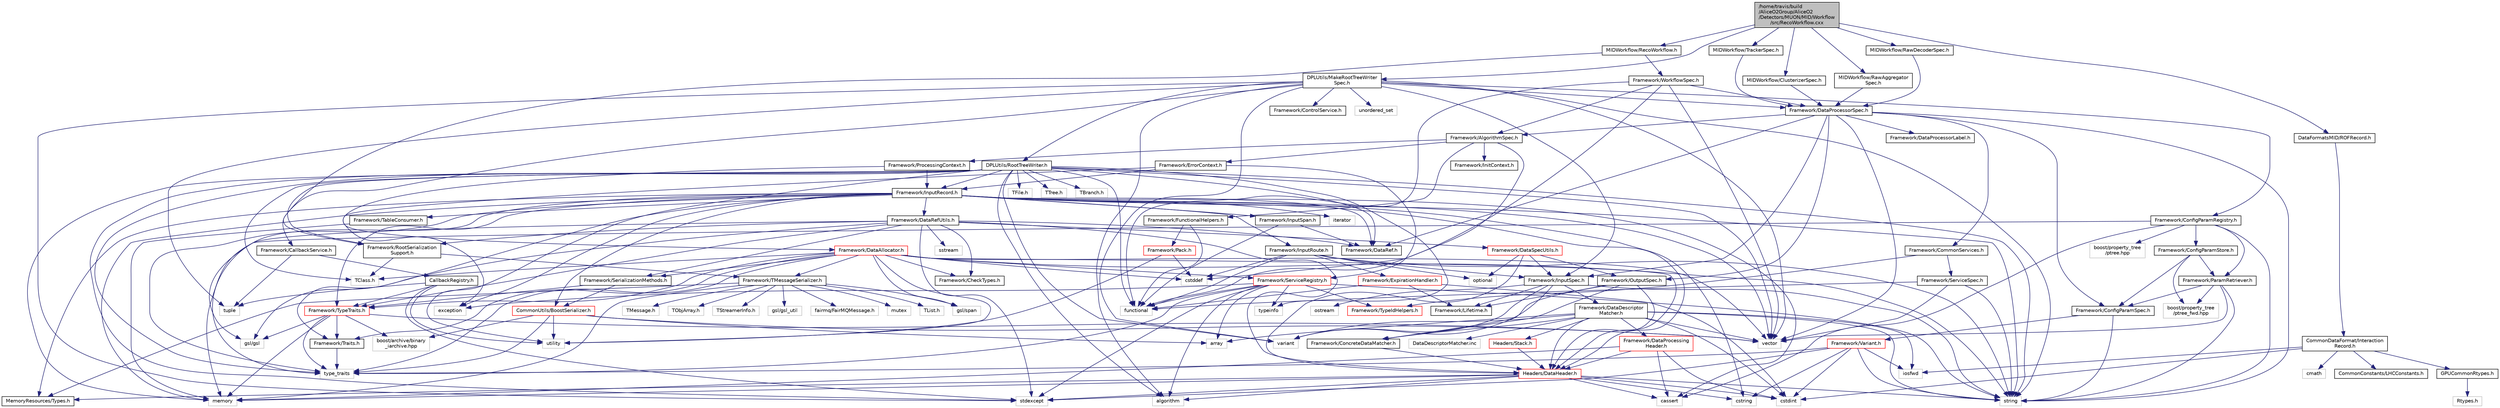 digraph "/home/travis/build/AliceO2Group/AliceO2/Detectors/MUON/MID/Workflow/src/RecoWorkflow.cxx"
{
 // INTERACTIVE_SVG=YES
  bgcolor="transparent";
  edge [fontname="Helvetica",fontsize="10",labelfontname="Helvetica",labelfontsize="10"];
  node [fontname="Helvetica",fontsize="10",shape=record];
  Node0 [label="/home/travis/build\l/AliceO2Group/AliceO2\l/Detectors/MUON/MID/Workflow\l/src/RecoWorkflow.cxx",height=0.2,width=0.4,color="black", fillcolor="grey75", style="filled", fontcolor="black"];
  Node0 -> Node1 [color="midnightblue",fontsize="10",style="solid",fontname="Helvetica"];
  Node1 [label="MIDWorkflow/RecoWorkflow.h",height=0.2,width=0.4,color="black",URL="$d3/d47/MUON_2MID_2Workflow_2include_2MIDWorkflow_2RecoWorkflow_8h.html",tooltip="Definition of the reconstruction workflow for MID. "];
  Node1 -> Node2 [color="midnightblue",fontsize="10",style="solid",fontname="Helvetica"];
  Node2 [label="Framework/RootSerialization\lSupport.h",height=0.2,width=0.4,color="black",URL="$db/dff/RootSerializationSupport_8h.html"];
  Node2 -> Node3 [color="midnightblue",fontsize="10",style="solid",fontname="Helvetica"];
  Node3 [label="Framework/TMessageSerializer.h",height=0.2,width=0.4,color="black",URL="$d8/d3c/TMessageSerializer_8h.html"];
  Node3 -> Node4 [color="midnightblue",fontsize="10",style="solid",fontname="Helvetica"];
  Node4 [label="fairmq/FairMQMessage.h",height=0.2,width=0.4,color="grey75"];
  Node3 -> Node5 [color="midnightblue",fontsize="10",style="solid",fontname="Helvetica"];
  Node5 [label="TList.h",height=0.2,width=0.4,color="grey75"];
  Node3 -> Node6 [color="midnightblue",fontsize="10",style="solid",fontname="Helvetica"];
  Node6 [label="TMessage.h",height=0.2,width=0.4,color="grey75"];
  Node3 -> Node7 [color="midnightblue",fontsize="10",style="solid",fontname="Helvetica"];
  Node7 [label="TObjArray.h",height=0.2,width=0.4,color="grey75"];
  Node3 -> Node8 [color="midnightblue",fontsize="10",style="solid",fontname="Helvetica"];
  Node8 [label="TStreamerInfo.h",height=0.2,width=0.4,color="grey75"];
  Node3 -> Node9 [color="midnightblue",fontsize="10",style="solid",fontname="Helvetica"];
  Node9 [label="gsl/gsl_util",height=0.2,width=0.4,color="grey75"];
  Node3 -> Node10 [color="midnightblue",fontsize="10",style="solid",fontname="Helvetica"];
  Node10 [label="gsl/span",height=0.2,width=0.4,color="grey75"];
  Node3 -> Node11 [color="midnightblue",fontsize="10",style="solid",fontname="Helvetica"];
  Node11 [label="memory",height=0.2,width=0.4,color="grey75"];
  Node3 -> Node12 [color="midnightblue",fontsize="10",style="solid",fontname="Helvetica"];
  Node12 [label="mutex",height=0.2,width=0.4,color="grey75"];
  Node3 -> Node13 [color="midnightblue",fontsize="10",style="solid",fontname="Helvetica"];
  Node13 [label="MemoryResources/Types.h",height=0.2,width=0.4,color="black",URL="$d7/df8/Types_8h.html"];
  Node2 -> Node14 [color="midnightblue",fontsize="10",style="solid",fontname="Helvetica"];
  Node14 [label="TClass.h",height=0.2,width=0.4,color="grey75"];
  Node1 -> Node15 [color="midnightblue",fontsize="10",style="solid",fontname="Helvetica"];
  Node15 [label="Framework/WorkflowSpec.h",height=0.2,width=0.4,color="black",URL="$df/da1/WorkflowSpec_8h.html"];
  Node15 -> Node16 [color="midnightblue",fontsize="10",style="solid",fontname="Helvetica"];
  Node16 [label="Framework/DataProcessorSpec.h",height=0.2,width=0.4,color="black",URL="$d0/df4/DataProcessorSpec_8h.html"];
  Node16 -> Node17 [color="midnightblue",fontsize="10",style="solid",fontname="Helvetica"];
  Node17 [label="Framework/AlgorithmSpec.h",height=0.2,width=0.4,color="black",URL="$d0/d14/AlgorithmSpec_8h.html"];
  Node17 -> Node18 [color="midnightblue",fontsize="10",style="solid",fontname="Helvetica"];
  Node18 [label="Framework/ProcessingContext.h",height=0.2,width=0.4,color="black",URL="$de/d6a/ProcessingContext_8h.html"];
  Node18 -> Node19 [color="midnightblue",fontsize="10",style="solid",fontname="Helvetica"];
  Node19 [label="Framework/InputRecord.h",height=0.2,width=0.4,color="black",URL="$d6/d5c/InputRecord_8h.html"];
  Node19 -> Node20 [color="midnightblue",fontsize="10",style="solid",fontname="Helvetica"];
  Node20 [label="Framework/DataRef.h",height=0.2,width=0.4,color="black",URL="$d5/dfb/DataRef_8h.html"];
  Node19 -> Node21 [color="midnightblue",fontsize="10",style="solid",fontname="Helvetica"];
  Node21 [label="Framework/DataRefUtils.h",height=0.2,width=0.4,color="black",URL="$d5/db8/DataRefUtils_8h.html"];
  Node21 -> Node20 [color="midnightblue",fontsize="10",style="solid",fontname="Helvetica"];
  Node21 -> Node2 [color="midnightblue",fontsize="10",style="solid",fontname="Helvetica"];
  Node21 -> Node22 [color="midnightblue",fontsize="10",style="solid",fontname="Helvetica"];
  Node22 [label="Framework/SerializationMethods.h",height=0.2,width=0.4,color="black",URL="$d1/d53/SerializationMethods_8h.html",tooltip="Type wrappers for enfording a specific serialization method. "];
  Node22 -> Node23 [color="midnightblue",fontsize="10",style="solid",fontname="Helvetica"];
  Node23 [label="Framework/TypeTraits.h",height=0.2,width=0.4,color="red",URL="$d0/d95/TypeTraits_8h.html"];
  Node23 -> Node24 [color="midnightblue",fontsize="10",style="solid",fontname="Helvetica"];
  Node24 [label="type_traits",height=0.2,width=0.4,color="grey75"];
  Node23 -> Node25 [color="midnightblue",fontsize="10",style="solid",fontname="Helvetica"];
  Node25 [label="vector",height=0.2,width=0.4,color="grey75"];
  Node23 -> Node11 [color="midnightblue",fontsize="10",style="solid",fontname="Helvetica"];
  Node23 -> Node26 [color="midnightblue",fontsize="10",style="solid",fontname="Helvetica"];
  Node26 [label="Framework/Traits.h",height=0.2,width=0.4,color="black",URL="$db/d31/Traits_8h.html"];
  Node26 -> Node24 [color="midnightblue",fontsize="10",style="solid",fontname="Helvetica"];
  Node23 -> Node27 [color="midnightblue",fontsize="10",style="solid",fontname="Helvetica"];
  Node27 [label="boost/archive/binary\l_iarchive.hpp",height=0.2,width=0.4,color="grey75"];
  Node23 -> Node29 [color="midnightblue",fontsize="10",style="solid",fontname="Helvetica"];
  Node29 [label="gsl/gsl",height=0.2,width=0.4,color="grey75"];
  Node22 -> Node30 [color="midnightblue",fontsize="10",style="solid",fontname="Helvetica"];
  Node30 [label="CommonUtils/BoostSerializer.h",height=0.2,width=0.4,color="red",URL="$d7/d91/BoostSerializer_8h.html",tooltip="Templatised boost serializer/deserializer for containers and base types. "];
  Node30 -> Node31 [color="midnightblue",fontsize="10",style="solid",fontname="Helvetica"];
  Node31 [label="utility",height=0.2,width=0.4,color="grey75"];
  Node30 -> Node24 [color="midnightblue",fontsize="10",style="solid",fontname="Helvetica"];
  Node30 -> Node32 [color="midnightblue",fontsize="10",style="solid",fontname="Helvetica"];
  Node32 [label="array",height=0.2,width=0.4,color="grey75"];
  Node30 -> Node25 [color="midnightblue",fontsize="10",style="solid",fontname="Helvetica"];
  Node30 -> Node27 [color="midnightblue",fontsize="10",style="solid",fontname="Helvetica"];
  Node21 -> Node44 [color="midnightblue",fontsize="10",style="solid",fontname="Helvetica"];
  Node44 [label="Framework/DataSpecUtils.h",height=0.2,width=0.4,color="red",URL="$d6/d68/DataSpecUtils_8h.html"];
  Node44 -> Node45 [color="midnightblue",fontsize="10",style="solid",fontname="Helvetica"];
  Node45 [label="Framework/OutputSpec.h",height=0.2,width=0.4,color="black",URL="$db/d2d/OutputSpec_8h.html"];
  Node45 -> Node46 [color="midnightblue",fontsize="10",style="solid",fontname="Helvetica"];
  Node46 [label="Headers/DataHeader.h",height=0.2,width=0.4,color="red",URL="$dc/dcd/DataHeader_8h.html"];
  Node46 -> Node47 [color="midnightblue",fontsize="10",style="solid",fontname="Helvetica"];
  Node47 [label="cstdint",height=0.2,width=0.4,color="grey75"];
  Node46 -> Node11 [color="midnightblue",fontsize="10",style="solid",fontname="Helvetica"];
  Node46 -> Node48 [color="midnightblue",fontsize="10",style="solid",fontname="Helvetica"];
  Node48 [label="cassert",height=0.2,width=0.4,color="grey75"];
  Node46 -> Node49 [color="midnightblue",fontsize="10",style="solid",fontname="Helvetica"];
  Node49 [label="cstring",height=0.2,width=0.4,color="grey75"];
  Node46 -> Node50 [color="midnightblue",fontsize="10",style="solid",fontname="Helvetica"];
  Node50 [label="algorithm",height=0.2,width=0.4,color="grey75"];
  Node46 -> Node51 [color="midnightblue",fontsize="10",style="solid",fontname="Helvetica"];
  Node51 [label="stdexcept",height=0.2,width=0.4,color="grey75"];
  Node46 -> Node52 [color="midnightblue",fontsize="10",style="solid",fontname="Helvetica"];
  Node52 [label="string",height=0.2,width=0.4,color="grey75"];
  Node46 -> Node13 [color="midnightblue",fontsize="10",style="solid",fontname="Helvetica"];
  Node45 -> Node55 [color="midnightblue",fontsize="10",style="solid",fontname="Helvetica"];
  Node55 [label="Framework/Lifetime.h",height=0.2,width=0.4,color="black",URL="$dc/dca/Lifetime_8h.html"];
  Node45 -> Node56 [color="midnightblue",fontsize="10",style="solid",fontname="Helvetica"];
  Node56 [label="Framework/ConcreteDataMatcher.h",height=0.2,width=0.4,color="black",URL="$d0/d1b/ConcreteDataMatcher_8h.html"];
  Node56 -> Node46 [color="midnightblue",fontsize="10",style="solid",fontname="Helvetica"];
  Node45 -> Node57 [color="midnightblue",fontsize="10",style="solid",fontname="Helvetica"];
  Node57 [label="variant",height=0.2,width=0.4,color="grey75"];
  Node44 -> Node58 [color="midnightblue",fontsize="10",style="solid",fontname="Helvetica"];
  Node58 [label="Framework/InputSpec.h",height=0.2,width=0.4,color="black",URL="$d5/d3f/InputSpec_8h.html"];
  Node58 -> Node55 [color="midnightblue",fontsize="10",style="solid",fontname="Helvetica"];
  Node58 -> Node56 [color="midnightblue",fontsize="10",style="solid",fontname="Helvetica"];
  Node58 -> Node59 [color="midnightblue",fontsize="10",style="solid",fontname="Helvetica"];
  Node59 [label="Framework/DataDescriptor\lMatcher.h",height=0.2,width=0.4,color="black",URL="$d3/da3/DataDescriptorMatcher_8h.html"];
  Node59 -> Node56 [color="midnightblue",fontsize="10",style="solid",fontname="Helvetica"];
  Node59 -> Node60 [color="midnightblue",fontsize="10",style="solid",fontname="Helvetica"];
  Node60 [label="Framework/DataProcessing\lHeader.h",height=0.2,width=0.4,color="red",URL="$d6/dc9/DataProcessingHeader_8h.html"];
  Node60 -> Node46 [color="midnightblue",fontsize="10",style="solid",fontname="Helvetica"];
  Node60 -> Node47 [color="midnightblue",fontsize="10",style="solid",fontname="Helvetica"];
  Node60 -> Node11 [color="midnightblue",fontsize="10",style="solid",fontname="Helvetica"];
  Node60 -> Node48 [color="midnightblue",fontsize="10",style="solid",fontname="Helvetica"];
  Node59 -> Node46 [color="midnightblue",fontsize="10",style="solid",fontname="Helvetica"];
  Node59 -> Node63 [color="midnightblue",fontsize="10",style="solid",fontname="Helvetica"];
  Node63 [label="Headers/Stack.h",height=0.2,width=0.4,color="red",URL="$d4/d00/Headers_2include_2Headers_2Stack_8h.html"];
  Node63 -> Node46 [color="midnightblue",fontsize="10",style="solid",fontname="Helvetica"];
  Node59 -> Node32 [color="midnightblue",fontsize="10",style="solid",fontname="Helvetica"];
  Node59 -> Node47 [color="midnightblue",fontsize="10",style="solid",fontname="Helvetica"];
  Node59 -> Node74 [color="midnightblue",fontsize="10",style="solid",fontname="Helvetica"];
  Node74 [label="iosfwd",height=0.2,width=0.4,color="grey75"];
  Node59 -> Node52 [color="midnightblue",fontsize="10",style="solid",fontname="Helvetica"];
  Node59 -> Node57 [color="midnightblue",fontsize="10",style="solid",fontname="Helvetica"];
  Node59 -> Node25 [color="midnightblue",fontsize="10",style="solid",fontname="Helvetica"];
  Node59 -> Node75 [color="midnightblue",fontsize="10",style="solid",fontname="Helvetica"];
  Node75 [label="DataDescriptorMatcher.inc",height=0.2,width=0.4,color="grey75"];
  Node58 -> Node52 [color="midnightblue",fontsize="10",style="solid",fontname="Helvetica"];
  Node58 -> Node76 [color="midnightblue",fontsize="10",style="solid",fontname="Helvetica"];
  Node76 [label="ostream",height=0.2,width=0.4,color="grey75"];
  Node58 -> Node57 [color="midnightblue",fontsize="10",style="solid",fontname="Helvetica"];
  Node44 -> Node46 [color="midnightblue",fontsize="10",style="solid",fontname="Helvetica"];
  Node44 -> Node78 [color="midnightblue",fontsize="10",style="solid",fontname="Helvetica"];
  Node78 [label="optional",height=0.2,width=0.4,color="grey75"];
  Node21 -> Node23 [color="midnightblue",fontsize="10",style="solid",fontname="Helvetica"];
  Node21 -> Node46 [color="midnightblue",fontsize="10",style="solid",fontname="Helvetica"];
  Node21 -> Node79 [color="midnightblue",fontsize="10",style="solid",fontname="Helvetica"];
  Node79 [label="Framework/CheckTypes.h",height=0.2,width=0.4,color="black",URL="$d1/d00/CheckTypes_8h.html"];
  Node21 -> Node29 [color="midnightblue",fontsize="10",style="solid",fontname="Helvetica"];
  Node21 -> Node51 [color="midnightblue",fontsize="10",style="solid",fontname="Helvetica"];
  Node21 -> Node80 [color="midnightblue",fontsize="10",style="solid",fontname="Helvetica"];
  Node80 [label="sstream",height=0.2,width=0.4,color="grey75"];
  Node21 -> Node24 [color="midnightblue",fontsize="10",style="solid",fontname="Helvetica"];
  Node19 -> Node81 [color="midnightblue",fontsize="10",style="solid",fontname="Helvetica"];
  Node81 [label="Framework/InputRoute.h",height=0.2,width=0.4,color="black",URL="$d5/d19/InputRoute_8h.html"];
  Node81 -> Node82 [color="midnightblue",fontsize="10",style="solid",fontname="Helvetica"];
  Node82 [label="Framework/ExpirationHandler.h",height=0.2,width=0.4,color="red",URL="$d2/dd9/ExpirationHandler_8h.html"];
  Node82 -> Node55 [color="midnightblue",fontsize="10",style="solid",fontname="Helvetica"];
  Node82 -> Node47 [color="midnightblue",fontsize="10",style="solid",fontname="Helvetica"];
  Node82 -> Node84 [color="midnightblue",fontsize="10",style="solid",fontname="Helvetica"];
  Node84 [label="functional",height=0.2,width=0.4,color="grey75"];
  Node81 -> Node58 [color="midnightblue",fontsize="10",style="solid",fontname="Helvetica"];
  Node81 -> Node85 [color="midnightblue",fontsize="10",style="solid",fontname="Helvetica"];
  Node85 [label="cstddef",height=0.2,width=0.4,color="grey75"];
  Node81 -> Node52 [color="midnightblue",fontsize="10",style="solid",fontname="Helvetica"];
  Node81 -> Node84 [color="midnightblue",fontsize="10",style="solid",fontname="Helvetica"];
  Node81 -> Node78 [color="midnightblue",fontsize="10",style="solid",fontname="Helvetica"];
  Node19 -> Node23 [color="midnightblue",fontsize="10",style="solid",fontname="Helvetica"];
  Node19 -> Node86 [color="midnightblue",fontsize="10",style="solid",fontname="Helvetica"];
  Node86 [label="Framework/InputSpan.h",height=0.2,width=0.4,color="black",URL="$da/d0f/InputSpan_8h.html"];
  Node86 -> Node20 [color="midnightblue",fontsize="10",style="solid",fontname="Helvetica"];
  Node86 -> Node84 [color="midnightblue",fontsize="10",style="solid",fontname="Helvetica"];
  Node19 -> Node87 [color="midnightblue",fontsize="10",style="solid",fontname="Helvetica"];
  Node87 [label="Framework/TableConsumer.h",height=0.2,width=0.4,color="black",URL="$dc/d03/TableConsumer_8h.html"];
  Node87 -> Node11 [color="midnightblue",fontsize="10",style="solid",fontname="Helvetica"];
  Node19 -> Node26 [color="midnightblue",fontsize="10",style="solid",fontname="Helvetica"];
  Node19 -> Node13 [color="midnightblue",fontsize="10",style="solid",fontname="Helvetica"];
  Node19 -> Node46 [color="midnightblue",fontsize="10",style="solid",fontname="Helvetica"];
  Node19 -> Node30 [color="midnightblue",fontsize="10",style="solid",fontname="Helvetica"];
  Node19 -> Node29 [color="midnightblue",fontsize="10",style="solid",fontname="Helvetica"];
  Node19 -> Node88 [color="midnightblue",fontsize="10",style="solid",fontname="Helvetica"];
  Node88 [label="iterator",height=0.2,width=0.4,color="grey75"];
  Node19 -> Node52 [color="midnightblue",fontsize="10",style="solid",fontname="Helvetica"];
  Node19 -> Node25 [color="midnightblue",fontsize="10",style="solid",fontname="Helvetica"];
  Node19 -> Node49 [color="midnightblue",fontsize="10",style="solid",fontname="Helvetica"];
  Node19 -> Node48 [color="midnightblue",fontsize="10",style="solid",fontname="Helvetica"];
  Node19 -> Node89 [color="midnightblue",fontsize="10",style="solid",fontname="Helvetica"];
  Node89 [label="exception",height=0.2,width=0.4,color="grey75"];
  Node19 -> Node11 [color="midnightblue",fontsize="10",style="solid",fontname="Helvetica"];
  Node19 -> Node24 [color="midnightblue",fontsize="10",style="solid",fontname="Helvetica"];
  Node18 -> Node90 [color="midnightblue",fontsize="10",style="solid",fontname="Helvetica"];
  Node90 [label="Framework/DataAllocator.h",height=0.2,width=0.4,color="red",URL="$d1/d28/DataAllocator_8h.html"];
  Node90 -> Node3 [color="midnightblue",fontsize="10",style="solid",fontname="Helvetica"];
  Node90 -> Node23 [color="midnightblue",fontsize="10",style="solid",fontname="Helvetica"];
  Node90 -> Node26 [color="midnightblue",fontsize="10",style="solid",fontname="Helvetica"];
  Node90 -> Node22 [color="midnightblue",fontsize="10",style="solid",fontname="Helvetica"];
  Node90 -> Node79 [color="midnightblue",fontsize="10",style="solid",fontname="Helvetica"];
  Node90 -> Node103 [color="midnightblue",fontsize="10",style="solid",fontname="Helvetica"];
  Node103 [label="Framework/ServiceRegistry.h",height=0.2,width=0.4,color="red",URL="$d8/d17/ServiceRegistry_8h.html"];
  Node103 -> Node105 [color="midnightblue",fontsize="10",style="solid",fontname="Helvetica"];
  Node105 [label="Framework/TypeIdHelpers.h",height=0.2,width=0.4,color="red",URL="$d2/d9a/TypeIdHelpers_8h.html"];
  Node103 -> Node50 [color="midnightblue",fontsize="10",style="solid",fontname="Helvetica"];
  Node103 -> Node32 [color="midnightblue",fontsize="10",style="solid",fontname="Helvetica"];
  Node103 -> Node89 [color="midnightblue",fontsize="10",style="solid",fontname="Helvetica"];
  Node103 -> Node84 [color="midnightblue",fontsize="10",style="solid",fontname="Helvetica"];
  Node103 -> Node52 [color="midnightblue",fontsize="10",style="solid",fontname="Helvetica"];
  Node103 -> Node24 [color="midnightblue",fontsize="10",style="solid",fontname="Helvetica"];
  Node103 -> Node108 [color="midnightblue",fontsize="10",style="solid",fontname="Helvetica"];
  Node108 [label="typeinfo",height=0.2,width=0.4,color="grey75"];
  Node103 -> Node51 [color="midnightblue",fontsize="10",style="solid",fontname="Helvetica"];
  Node90 -> Node46 [color="midnightblue",fontsize="10",style="solid",fontname="Helvetica"];
  Node90 -> Node14 [color="midnightblue",fontsize="10",style="solid",fontname="Helvetica"];
  Node90 -> Node10 [color="midnightblue",fontsize="10",style="solid",fontname="Helvetica"];
  Node90 -> Node25 [color="midnightblue",fontsize="10",style="solid",fontname="Helvetica"];
  Node90 -> Node52 [color="midnightblue",fontsize="10",style="solid",fontname="Helvetica"];
  Node90 -> Node31 [color="midnightblue",fontsize="10",style="solid",fontname="Helvetica"];
  Node90 -> Node24 [color="midnightblue",fontsize="10",style="solid",fontname="Helvetica"];
  Node90 -> Node85 [color="midnightblue",fontsize="10",style="solid",fontname="Helvetica"];
  Node17 -> Node109 [color="midnightblue",fontsize="10",style="solid",fontname="Helvetica"];
  Node109 [label="Framework/ErrorContext.h",height=0.2,width=0.4,color="black",URL="$d7/dad/ErrorContext_8h.html"];
  Node109 -> Node19 [color="midnightblue",fontsize="10",style="solid",fontname="Helvetica"];
  Node109 -> Node103 [color="midnightblue",fontsize="10",style="solid",fontname="Helvetica"];
  Node109 -> Node89 [color="midnightblue",fontsize="10",style="solid",fontname="Helvetica"];
  Node17 -> Node110 [color="midnightblue",fontsize="10",style="solid",fontname="Helvetica"];
  Node110 [label="Framework/InitContext.h",height=0.2,width=0.4,color="black",URL="$d4/d2b/InitContext_8h.html"];
  Node17 -> Node111 [color="midnightblue",fontsize="10",style="solid",fontname="Helvetica"];
  Node111 [label="Framework/FunctionalHelpers.h",height=0.2,width=0.4,color="black",URL="$de/d9b/FunctionalHelpers_8h.html"];
  Node111 -> Node112 [color="midnightblue",fontsize="10",style="solid",fontname="Helvetica"];
  Node112 [label="Framework/Pack.h",height=0.2,width=0.4,color="red",URL="$dd/dce/Pack_8h.html"];
  Node112 -> Node85 [color="midnightblue",fontsize="10",style="solid",fontname="Helvetica"];
  Node112 -> Node31 [color="midnightblue",fontsize="10",style="solid",fontname="Helvetica"];
  Node111 -> Node84 [color="midnightblue",fontsize="10",style="solid",fontname="Helvetica"];
  Node17 -> Node84 [color="midnightblue",fontsize="10",style="solid",fontname="Helvetica"];
  Node16 -> Node113 [color="midnightblue",fontsize="10",style="solid",fontname="Helvetica"];
  Node113 [label="Framework/ConfigParamSpec.h",height=0.2,width=0.4,color="black",URL="$d0/d1c/ConfigParamSpec_8h.html"];
  Node113 -> Node114 [color="midnightblue",fontsize="10",style="solid",fontname="Helvetica"];
  Node114 [label="Framework/Variant.h",height=0.2,width=0.4,color="red",URL="$de/d56/Variant_8h.html"];
  Node114 -> Node24 [color="midnightblue",fontsize="10",style="solid",fontname="Helvetica"];
  Node114 -> Node49 [color="midnightblue",fontsize="10",style="solid",fontname="Helvetica"];
  Node114 -> Node47 [color="midnightblue",fontsize="10",style="solid",fontname="Helvetica"];
  Node114 -> Node51 [color="midnightblue",fontsize="10",style="solid",fontname="Helvetica"];
  Node114 -> Node74 [color="midnightblue",fontsize="10",style="solid",fontname="Helvetica"];
  Node114 -> Node52 [color="midnightblue",fontsize="10",style="solid",fontname="Helvetica"];
  Node113 -> Node52 [color="midnightblue",fontsize="10",style="solid",fontname="Helvetica"];
  Node16 -> Node117 [color="midnightblue",fontsize="10",style="solid",fontname="Helvetica"];
  Node117 [label="Framework/DataProcessorLabel.h",height=0.2,width=0.4,color="black",URL="$d1/df2/DataProcessorLabel_8h.html"];
  Node16 -> Node20 [color="midnightblue",fontsize="10",style="solid",fontname="Helvetica"];
  Node16 -> Node58 [color="midnightblue",fontsize="10",style="solid",fontname="Helvetica"];
  Node16 -> Node45 [color="midnightblue",fontsize="10",style="solid",fontname="Helvetica"];
  Node16 -> Node118 [color="midnightblue",fontsize="10",style="solid",fontname="Helvetica"];
  Node118 [label="Framework/CommonServices.h",height=0.2,width=0.4,color="black",URL="$d8/d02/CommonServices_8h.html"];
  Node118 -> Node119 [color="midnightblue",fontsize="10",style="solid",fontname="Helvetica"];
  Node119 [label="Framework/ServiceSpec.h",height=0.2,width=0.4,color="black",URL="$d4/d61/ServiceSpec_8h.html"];
  Node119 -> Node84 [color="midnightblue",fontsize="10",style="solid",fontname="Helvetica"];
  Node119 -> Node52 [color="midnightblue",fontsize="10",style="solid",fontname="Helvetica"];
  Node119 -> Node25 [color="midnightblue",fontsize="10",style="solid",fontname="Helvetica"];
  Node118 -> Node105 [color="midnightblue",fontsize="10",style="solid",fontname="Helvetica"];
  Node16 -> Node52 [color="midnightblue",fontsize="10",style="solid",fontname="Helvetica"];
  Node16 -> Node25 [color="midnightblue",fontsize="10",style="solid",fontname="Helvetica"];
  Node15 -> Node17 [color="midnightblue",fontsize="10",style="solid",fontname="Helvetica"];
  Node15 -> Node25 [color="midnightblue",fontsize="10",style="solid",fontname="Helvetica"];
  Node15 -> Node84 [color="midnightblue",fontsize="10",style="solid",fontname="Helvetica"];
  Node15 -> Node85 [color="midnightblue",fontsize="10",style="solid",fontname="Helvetica"];
  Node0 -> Node120 [color="midnightblue",fontsize="10",style="solid",fontname="Helvetica"];
  Node120 [label="DPLUtils/MakeRootTreeWriter\lSpec.h",height=0.2,width=0.4,color="black",URL="$d5/dc8/MakeRootTreeWriterSpec_8h.html",tooltip="Configurable generator for RootTreeWriter processor spec. "];
  Node120 -> Node121 [color="midnightblue",fontsize="10",style="solid",fontname="Helvetica"];
  Node121 [label="DPLUtils/RootTreeWriter.h",height=0.2,width=0.4,color="black",URL="$dd/d8d/RootTreeWriter_8h.html",tooltip="A generic writer for ROOT TTrees. "];
  Node121 -> Node2 [color="midnightblue",fontsize="10",style="solid",fontname="Helvetica"];
  Node121 -> Node19 [color="midnightblue",fontsize="10",style="solid",fontname="Helvetica"];
  Node121 -> Node20 [color="midnightblue",fontsize="10",style="solid",fontname="Helvetica"];
  Node121 -> Node122 [color="midnightblue",fontsize="10",style="solid",fontname="Helvetica"];
  Node122 [label="TFile.h",height=0.2,width=0.4,color="grey75"];
  Node121 -> Node123 [color="midnightblue",fontsize="10",style="solid",fontname="Helvetica"];
  Node123 [label="TTree.h",height=0.2,width=0.4,color="grey75"];
  Node121 -> Node124 [color="midnightblue",fontsize="10",style="solid",fontname="Helvetica"];
  Node124 [label="TBranch.h",height=0.2,width=0.4,color="grey75"];
  Node121 -> Node14 [color="midnightblue",fontsize="10",style="solid",fontname="Helvetica"];
  Node121 -> Node25 [color="midnightblue",fontsize="10",style="solid",fontname="Helvetica"];
  Node121 -> Node84 [color="midnightblue",fontsize="10",style="solid",fontname="Helvetica"];
  Node121 -> Node52 [color="midnightblue",fontsize="10",style="solid",fontname="Helvetica"];
  Node121 -> Node51 [color="midnightblue",fontsize="10",style="solid",fontname="Helvetica"];
  Node121 -> Node24 [color="midnightblue",fontsize="10",style="solid",fontname="Helvetica"];
  Node121 -> Node108 [color="midnightblue",fontsize="10",style="solid",fontname="Helvetica"];
  Node121 -> Node11 [color="midnightblue",fontsize="10",style="solid",fontname="Helvetica"];
  Node121 -> Node31 [color="midnightblue",fontsize="10",style="solid",fontname="Helvetica"];
  Node121 -> Node50 [color="midnightblue",fontsize="10",style="solid",fontname="Helvetica"];
  Node121 -> Node57 [color="midnightblue",fontsize="10",style="solid",fontname="Helvetica"];
  Node120 -> Node58 [color="midnightblue",fontsize="10",style="solid",fontname="Helvetica"];
  Node120 -> Node125 [color="midnightblue",fontsize="10",style="solid",fontname="Helvetica"];
  Node125 [label="Framework/ConfigParamRegistry.h",height=0.2,width=0.4,color="black",URL="$de/dc6/ConfigParamRegistry_8h.html"];
  Node125 -> Node126 [color="midnightblue",fontsize="10",style="solid",fontname="Helvetica"];
  Node126 [label="Framework/ParamRetriever.h",height=0.2,width=0.4,color="black",URL="$df/d72/ParamRetriever_8h.html"];
  Node126 -> Node113 [color="midnightblue",fontsize="10",style="solid",fontname="Helvetica"];
  Node126 -> Node127 [color="midnightblue",fontsize="10",style="solid",fontname="Helvetica"];
  Node127 [label="boost/property_tree\l/ptree_fwd.hpp",height=0.2,width=0.4,color="grey75"];
  Node126 -> Node52 [color="midnightblue",fontsize="10",style="solid",fontname="Helvetica"];
  Node126 -> Node25 [color="midnightblue",fontsize="10",style="solid",fontname="Helvetica"];
  Node125 -> Node128 [color="midnightblue",fontsize="10",style="solid",fontname="Helvetica"];
  Node128 [label="Framework/ConfigParamStore.h",height=0.2,width=0.4,color="black",URL="$dd/daf/ConfigParamStore_8h.html"];
  Node128 -> Node126 [color="midnightblue",fontsize="10",style="solid",fontname="Helvetica"];
  Node128 -> Node113 [color="midnightblue",fontsize="10",style="solid",fontname="Helvetica"];
  Node128 -> Node127 [color="midnightblue",fontsize="10",style="solid",fontname="Helvetica"];
  Node125 -> Node129 [color="midnightblue",fontsize="10",style="solid",fontname="Helvetica"];
  Node129 [label="boost/property_tree\l/ptree.hpp",height=0.2,width=0.4,color="grey75"];
  Node125 -> Node11 [color="midnightblue",fontsize="10",style="solid",fontname="Helvetica"];
  Node125 -> Node52 [color="midnightblue",fontsize="10",style="solid",fontname="Helvetica"];
  Node125 -> Node48 [color="midnightblue",fontsize="10",style="solid",fontname="Helvetica"];
  Node120 -> Node16 [color="midnightblue",fontsize="10",style="solid",fontname="Helvetica"];
  Node120 -> Node130 [color="midnightblue",fontsize="10",style="solid",fontname="Helvetica"];
  Node130 [label="Framework/CallbackService.h",height=0.2,width=0.4,color="black",URL="$d9/d7f/CallbackService_8h.html"];
  Node130 -> Node131 [color="midnightblue",fontsize="10",style="solid",fontname="Helvetica"];
  Node131 [label="CallbackRegistry.h",height=0.2,width=0.4,color="black",URL="$d7/d3e/CallbackRegistry_8h.html",tooltip="A generic registry for callbacks. "];
  Node131 -> Node23 [color="midnightblue",fontsize="10",style="solid",fontname="Helvetica"];
  Node131 -> Node132 [color="midnightblue",fontsize="10",style="solid",fontname="Helvetica"];
  Node132 [label="tuple",height=0.2,width=0.4,color="grey75"];
  Node131 -> Node51 [color="midnightblue",fontsize="10",style="solid",fontname="Helvetica"];
  Node131 -> Node31 [color="midnightblue",fontsize="10",style="solid",fontname="Helvetica"];
  Node130 -> Node132 [color="midnightblue",fontsize="10",style="solid",fontname="Helvetica"];
  Node120 -> Node133 [color="midnightblue",fontsize="10",style="solid",fontname="Helvetica"];
  Node133 [label="Framework/ControlService.h",height=0.2,width=0.4,color="black",URL="$d2/d43/ControlService_8h.html"];
  Node120 -> Node50 [color="midnightblue",fontsize="10",style="solid",fontname="Helvetica"];
  Node120 -> Node25 [color="midnightblue",fontsize="10",style="solid",fontname="Helvetica"];
  Node120 -> Node52 [color="midnightblue",fontsize="10",style="solid",fontname="Helvetica"];
  Node120 -> Node51 [color="midnightblue",fontsize="10",style="solid",fontname="Helvetica"];
  Node120 -> Node57 [color="midnightblue",fontsize="10",style="solid",fontname="Helvetica"];
  Node120 -> Node134 [color="midnightblue",fontsize="10",style="solid",fontname="Helvetica"];
  Node134 [label="unordered_set",height=0.2,width=0.4,color="grey75"];
  Node120 -> Node132 [color="midnightblue",fontsize="10",style="solid",fontname="Helvetica"];
  Node0 -> Node135 [color="midnightblue",fontsize="10",style="solid",fontname="Helvetica"];
  Node135 [label="DataFormatsMID/ROFRecord.h",height=0.2,width=0.4,color="black",URL="$d2/df9/MUON_2MID_2include_2DataFormatsMID_2ROFRecord_8h.html",tooltip="Definition of the MID event record. "];
  Node135 -> Node136 [color="midnightblue",fontsize="10",style="solid",fontname="Helvetica"];
  Node136 [label="CommonDataFormat/Interaction\lRecord.h",height=0.2,width=0.4,color="black",URL="$d9/d80/InteractionRecord_8h.html"];
  Node136 -> Node137 [color="midnightblue",fontsize="10",style="solid",fontname="Helvetica"];
  Node137 [label="GPUCommonRtypes.h",height=0.2,width=0.4,color="black",URL="$d2/d45/GPUCommonRtypes_8h.html"];
  Node137 -> Node138 [color="midnightblue",fontsize="10",style="solid",fontname="Helvetica"];
  Node138 [label="Rtypes.h",height=0.2,width=0.4,color="grey75"];
  Node136 -> Node74 [color="midnightblue",fontsize="10",style="solid",fontname="Helvetica"];
  Node136 -> Node139 [color="midnightblue",fontsize="10",style="solid",fontname="Helvetica"];
  Node139 [label="cmath",height=0.2,width=0.4,color="grey75"];
  Node136 -> Node47 [color="midnightblue",fontsize="10",style="solid",fontname="Helvetica"];
  Node136 -> Node140 [color="midnightblue",fontsize="10",style="solid",fontname="Helvetica"];
  Node140 [label="CommonConstants/LHCConstants.h",height=0.2,width=0.4,color="black",URL="$d4/dc6/LHCConstants_8h.html",tooltip="Header to collect LHC related constants. "];
  Node0 -> Node141 [color="midnightblue",fontsize="10",style="solid",fontname="Helvetica"];
  Node141 [label="MIDWorkflow/ClusterizerSpec.h",height=0.2,width=0.4,color="black",URL="$d1/d48/MUON_2MID_2Workflow_2include_2MIDWorkflow_2ClusterizerSpec_8h.html",tooltip="Data processor specs for MID clustering device. "];
  Node141 -> Node16 [color="midnightblue",fontsize="10",style="solid",fontname="Helvetica"];
  Node0 -> Node142 [color="midnightblue",fontsize="10",style="solid",fontname="Helvetica"];
  Node142 [label="MIDWorkflow/RawAggregator\lSpec.h",height=0.2,width=0.4,color="black",URL="$d4/d61/RawAggregatorSpec_8h.html",tooltip="Data processor spec for MID raw data aggregator devices. "];
  Node142 -> Node16 [color="midnightblue",fontsize="10",style="solid",fontname="Helvetica"];
  Node0 -> Node143 [color="midnightblue",fontsize="10",style="solid",fontname="Helvetica"];
  Node143 [label="MIDWorkflow/RawDecoderSpec.h",height=0.2,width=0.4,color="black",URL="$df/d66/RawDecoderSpec_8h.html",tooltip="Data processor spec for MID raw decoder device. "];
  Node143 -> Node16 [color="midnightblue",fontsize="10",style="solid",fontname="Helvetica"];
  Node0 -> Node144 [color="midnightblue",fontsize="10",style="solid",fontname="Helvetica"];
  Node144 [label="MIDWorkflow/TrackerSpec.h",height=0.2,width=0.4,color="black",URL="$d3/d73/MUON_2MID_2Workflow_2include_2MIDWorkflow_2TrackerSpec_8h.html",tooltip="Data processor spec for MID MC tracker device. "];
  Node144 -> Node16 [color="midnightblue",fontsize="10",style="solid",fontname="Helvetica"];
}
